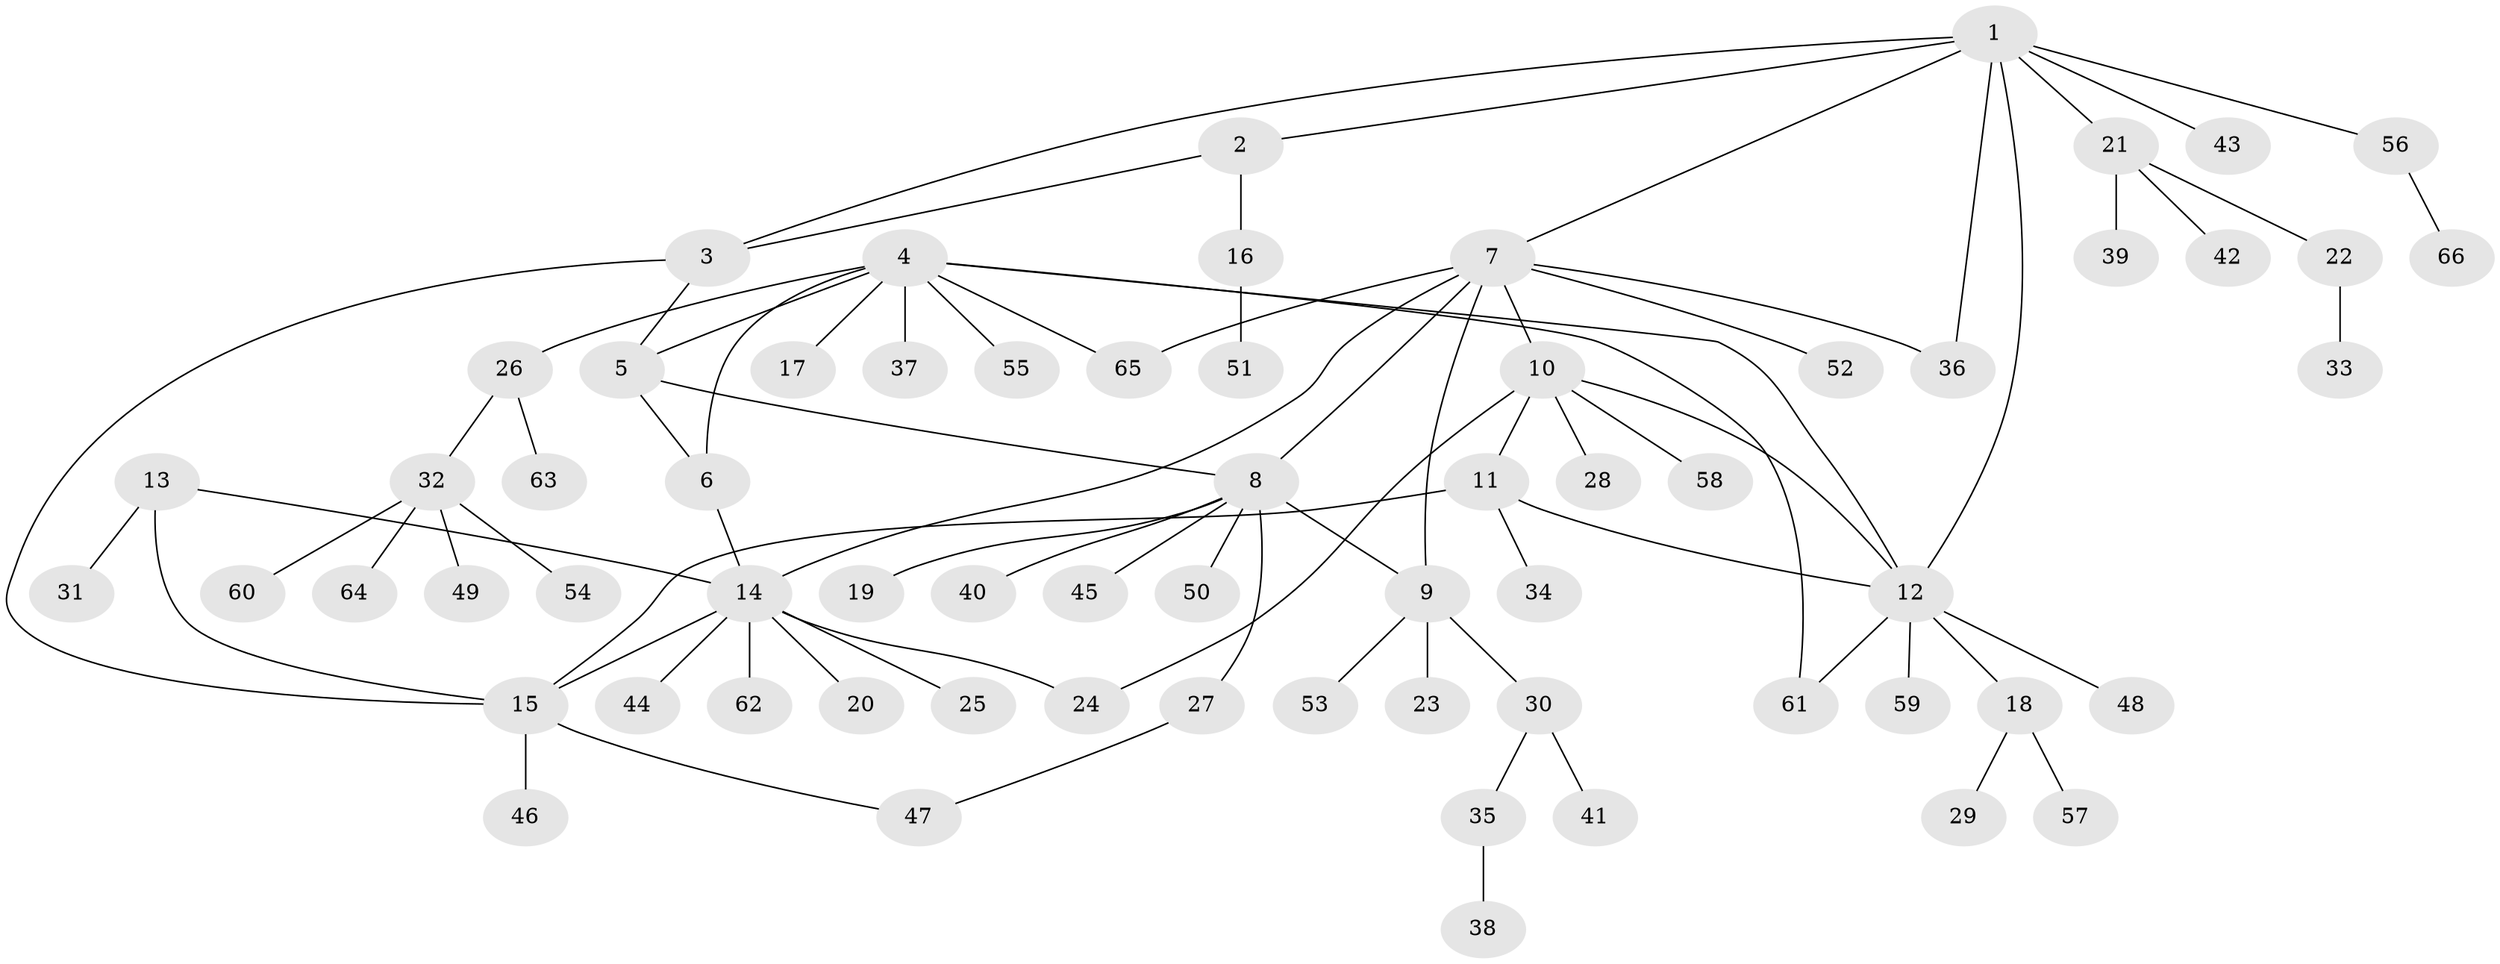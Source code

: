 // Generated by graph-tools (version 1.1) at 2025/15/03/09/25 04:15:49]
// undirected, 66 vertices, 81 edges
graph export_dot {
graph [start="1"]
  node [color=gray90,style=filled];
  1;
  2;
  3;
  4;
  5;
  6;
  7;
  8;
  9;
  10;
  11;
  12;
  13;
  14;
  15;
  16;
  17;
  18;
  19;
  20;
  21;
  22;
  23;
  24;
  25;
  26;
  27;
  28;
  29;
  30;
  31;
  32;
  33;
  34;
  35;
  36;
  37;
  38;
  39;
  40;
  41;
  42;
  43;
  44;
  45;
  46;
  47;
  48;
  49;
  50;
  51;
  52;
  53;
  54;
  55;
  56;
  57;
  58;
  59;
  60;
  61;
  62;
  63;
  64;
  65;
  66;
  1 -- 2;
  1 -- 3;
  1 -- 7;
  1 -- 12;
  1 -- 21;
  1 -- 36;
  1 -- 43;
  1 -- 56;
  2 -- 3;
  2 -- 16;
  3 -- 5;
  3 -- 15;
  4 -- 5;
  4 -- 6;
  4 -- 12;
  4 -- 17;
  4 -- 26;
  4 -- 37;
  4 -- 55;
  4 -- 61;
  4 -- 65;
  5 -- 6;
  5 -- 8;
  6 -- 14;
  7 -- 8;
  7 -- 9;
  7 -- 10;
  7 -- 14;
  7 -- 36;
  7 -- 52;
  7 -- 65;
  8 -- 9;
  8 -- 19;
  8 -- 27;
  8 -- 40;
  8 -- 45;
  8 -- 50;
  9 -- 23;
  9 -- 30;
  9 -- 53;
  10 -- 11;
  10 -- 12;
  10 -- 24;
  10 -- 28;
  10 -- 58;
  11 -- 12;
  11 -- 15;
  11 -- 34;
  12 -- 18;
  12 -- 48;
  12 -- 59;
  12 -- 61;
  13 -- 14;
  13 -- 15;
  13 -- 31;
  14 -- 15;
  14 -- 20;
  14 -- 24;
  14 -- 25;
  14 -- 44;
  14 -- 62;
  15 -- 46;
  15 -- 47;
  16 -- 51;
  18 -- 29;
  18 -- 57;
  21 -- 22;
  21 -- 39;
  21 -- 42;
  22 -- 33;
  26 -- 32;
  26 -- 63;
  27 -- 47;
  30 -- 35;
  30 -- 41;
  32 -- 49;
  32 -- 54;
  32 -- 60;
  32 -- 64;
  35 -- 38;
  56 -- 66;
}
